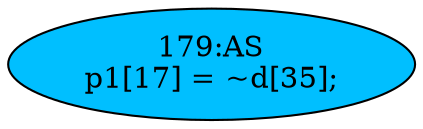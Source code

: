 strict digraph "" {
	node [label="\N"];
	"179:AS"	 [ast="<pyverilog.vparser.ast.Assign object at 0x7f40783b4cd0>",
		def_var="['p1']",
		fillcolor=deepskyblue,
		label="179:AS
p1[17] = ~d[35];",
		statements="[]",
		style=filled,
		typ=Assign,
		use_var="['d']"];
}
